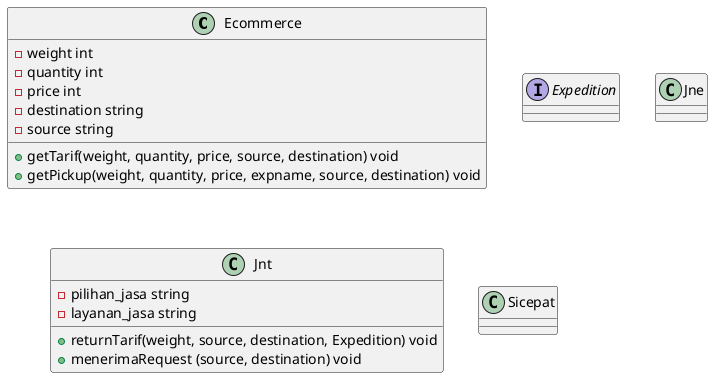 @startuml Main
class Ecommerce {
    - weight int
    - quantity int
    - price int
    - destination string
    - source string
    + getTarif(weight, quantity, price, source, destination) void
    + getPickup(weight, quantity, price, expname, source, destination) void
}

interface Expedition {
/' #TODO: Populate '/
}

class Jne {
/' #TODO: Populate '/
}

class Jnt {
    - pilihan_jasa string
    - layanan_jasa string
    + returnTarif(weight, source, destination, Expedition) void
    + menerimaRequest (source, destination) void
}

class Sicepat {
/' #TODO: Populate '/
}

/' TODO: Add diagram link '/


@enduml